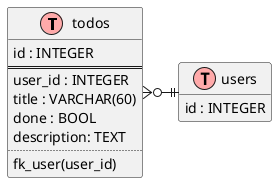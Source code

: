@startuml
!define table(x) class x <<(T,#FFAAAA)>>

hide methods

table(todos){
  id : INTEGER
  ===
  user_id : INTEGER
  title : VARCHAR(60)
  done : BOOL
  description: TEXT
  ..
  fk_user(user_id)
}

table(users){
  id : INTEGER
  nickname : VARCHAR(60)
  pass : VARCHAR(255)
}

todos }o-|| users

@enduml